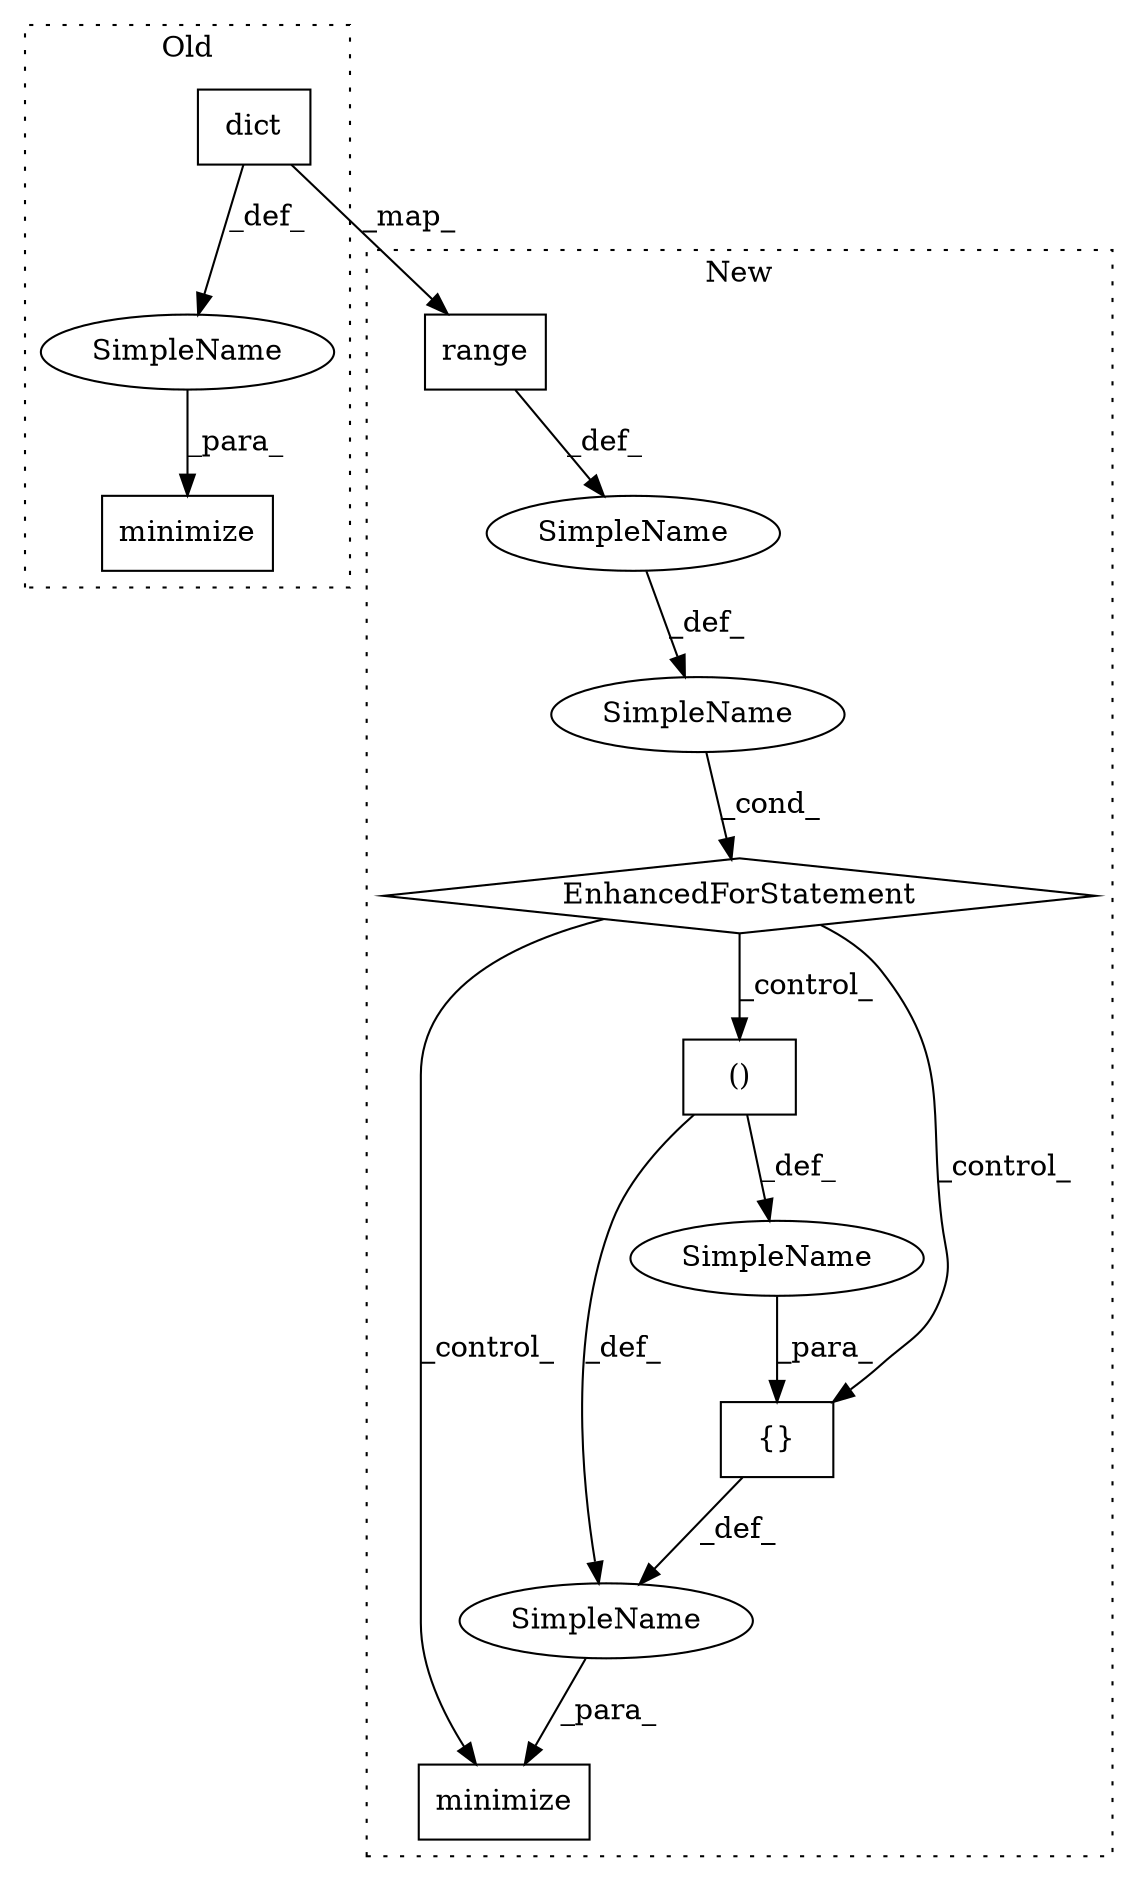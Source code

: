 digraph G {
subgraph cluster0 {
1 [label="dict" a="32" s="4502,4521" l="5,1" shape="box"];
4 [label="minimize" a="32" s="4449,4522" l="9,1" shape="box"];
10 [label="SimpleName" a="42" s="" l="" shape="ellipse"];
label = "Old";
style="dotted";
}
subgraph cluster1 {
2 [label="range" a="32" s="4721,4741" l="6,1" shape="box"];
3 [label="minimize" a="32" s="4760,4841" l="9,1" shape="box"];
5 [label="()" a="106" s="4804" l="35" shape="box"];
6 [label="{}" a="4" s="4796,4839" l="8,2" shape="box"];
7 [label="EnhancedForStatement" a="70" s="4660,4742" l="53,2" shape="diamond"];
8 [label="SimpleName" a="42" s="" l="" shape="ellipse"];
9 [label="SimpleName" a="42" s="4717" l="1" shape="ellipse"];
11 [label="SimpleName" a="42" s="" l="" shape="ellipse"];
12 [label="SimpleName" a="42" s="" l="" shape="ellipse"];
label = "New";
style="dotted";
}
1 -> 10 [label="_def_"];
1 -> 2 [label="_map_"];
2 -> 8 [label="_def_"];
5 -> 11 [label="_def_"];
5 -> 12 [label="_def_"];
6 -> 11 [label="_def_"];
7 -> 6 [label="_control_"];
7 -> 3 [label="_control_"];
7 -> 5 [label="_control_"];
8 -> 9 [label="_def_"];
9 -> 7 [label="_cond_"];
10 -> 4 [label="_para_"];
11 -> 3 [label="_para_"];
12 -> 6 [label="_para_"];
}